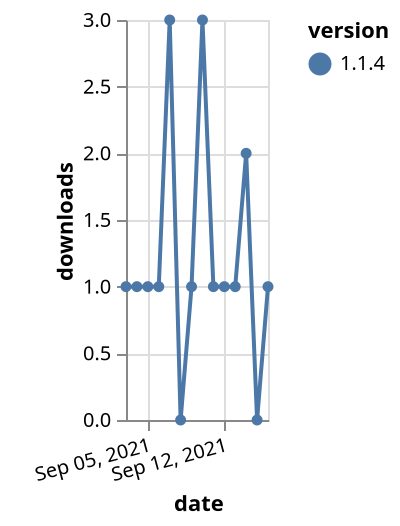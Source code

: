 {"$schema": "https://vega.github.io/schema/vega-lite/v5.json", "description": "A simple bar chart with embedded data.", "data": {"values": [{"date": "2021-09-03", "total": 153, "delta": 1, "version": "1.1.4"}, {"date": "2021-09-04", "total": 154, "delta": 1, "version": "1.1.4"}, {"date": "2021-09-05", "total": 155, "delta": 1, "version": "1.1.4"}, {"date": "2021-09-06", "total": 156, "delta": 1, "version": "1.1.4"}, {"date": "2021-09-07", "total": 159, "delta": 3, "version": "1.1.4"}, {"date": "2021-09-08", "total": 159, "delta": 0, "version": "1.1.4"}, {"date": "2021-09-09", "total": 160, "delta": 1, "version": "1.1.4"}, {"date": "2021-09-10", "total": 163, "delta": 3, "version": "1.1.4"}, {"date": "2021-09-11", "total": 164, "delta": 1, "version": "1.1.4"}, {"date": "2021-09-12", "total": 165, "delta": 1, "version": "1.1.4"}, {"date": "2021-09-13", "total": 166, "delta": 1, "version": "1.1.4"}, {"date": "2021-09-14", "total": 168, "delta": 2, "version": "1.1.4"}, {"date": "2021-09-15", "total": 168, "delta": 0, "version": "1.1.4"}, {"date": "2021-09-16", "total": 169, "delta": 1, "version": "1.1.4"}]}, "width": "container", "mark": {"type": "line", "point": {"filled": true}}, "encoding": {"x": {"field": "date", "type": "temporal", "timeUnit": "yearmonthdate", "title": "date", "axis": {"labelAngle": -15}}, "y": {"field": "delta", "type": "quantitative", "title": "downloads"}, "color": {"field": "version", "type": "nominal"}, "tooltip": {"field": "delta"}}}